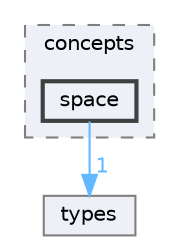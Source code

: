 digraph "/home/runner/work/vclib/vclib/include/vclib/concepts/space"
{
 // LATEX_PDF_SIZE
  bgcolor="transparent";
  edge [fontname=Helvetica,fontsize=10,labelfontname=Helvetica,labelfontsize=10];
  node [fontname=Helvetica,fontsize=10,shape=box,height=0.2,width=0.4];
  compound=true
  subgraph clusterdir_d8d31096cdb23314816d0514c2e28657 {
    graph [ bgcolor="#edf0f7", pencolor="grey50", label="concepts", fontname=Helvetica,fontsize=10 style="filled,dashed", URL="dir_d8d31096cdb23314816d0514c2e28657.html",tooltip=""]
  dir_10c6edf3c5a4ecaf692bbe67eb2870a0 [label="space", fillcolor="#edf0f7", color="grey25", style="filled,bold", URL="dir_10c6edf3c5a4ecaf692bbe67eb2870a0.html",tooltip=""];
  }
  dir_e102405455576d9ff546bfbc8ea68757 [label="types", fillcolor="#edf0f7", color="grey50", style="filled", URL="dir_e102405455576d9ff546bfbc8ea68757.html",tooltip=""];
  dir_10c6edf3c5a4ecaf692bbe67eb2870a0->dir_e102405455576d9ff546bfbc8ea68757 [headlabel="1", labeldistance=1.5 headhref="dir_000050_000054.html" color="steelblue1" fontcolor="steelblue1"];
}
